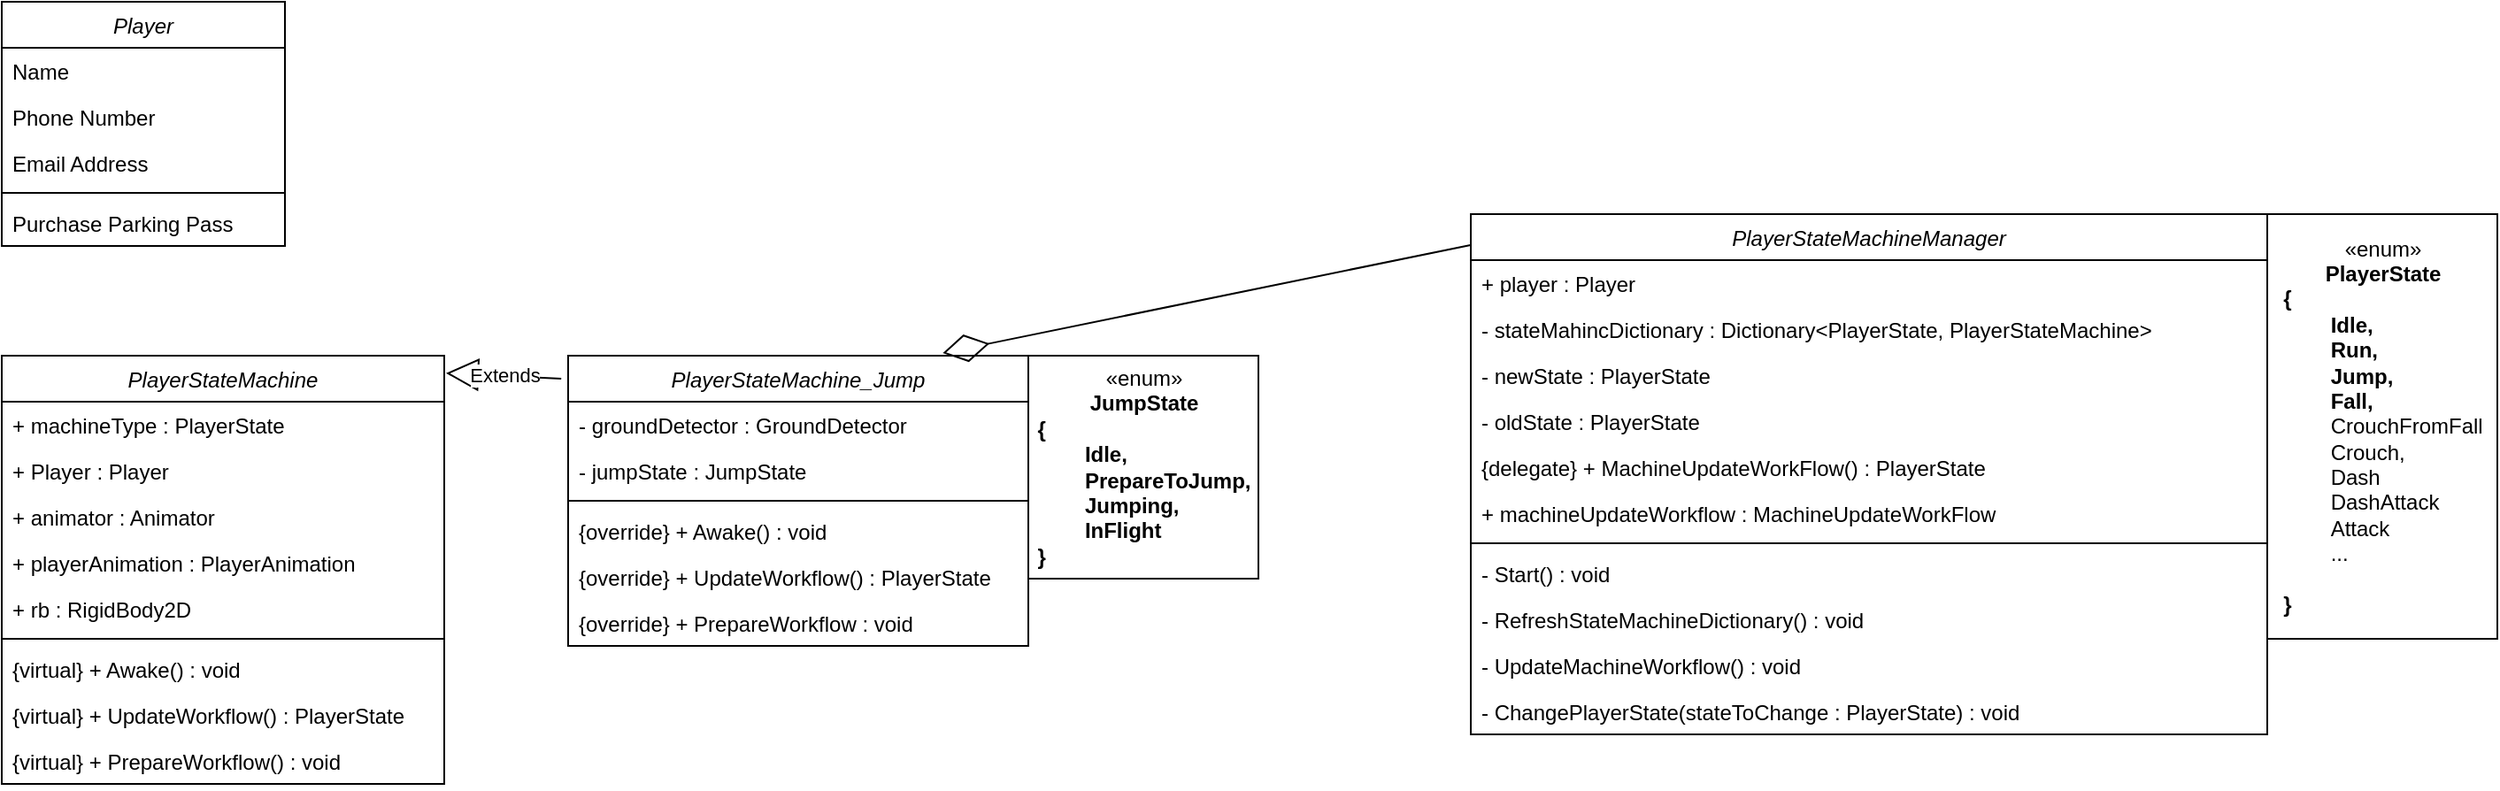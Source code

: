 <mxfile version="16.5.3" type="device"><diagram id="C5RBs43oDa-KdzZeNtuy" name="Page-1"><mxGraphModel dx="1673" dy="925" grid="1" gridSize="10" guides="1" tooltips="1" connect="1" arrows="1" fold="1" page="1" pageScale="1" pageWidth="827" pageHeight="1169" math="0" shadow="0"><root><mxCell id="WIyWlLk6GJQsqaUBKTNV-0"/><mxCell id="WIyWlLk6GJQsqaUBKTNV-1" parent="WIyWlLk6GJQsqaUBKTNV-0"/><mxCell id="zkfFHV4jXpPFQw0GAbJ--0" value="Player" style="swimlane;fontStyle=2;align=center;verticalAlign=top;childLayout=stackLayout;horizontal=1;startSize=26;horizontalStack=0;resizeParent=1;resizeLast=0;collapsible=1;marginBottom=0;rounded=0;shadow=0;strokeWidth=1;" parent="WIyWlLk6GJQsqaUBKTNV-1" vertex="1"><mxGeometry x="40" y="40" width="160" height="138" as="geometry"><mxRectangle x="230" y="140" width="160" height="26" as="alternateBounds"/></mxGeometry></mxCell><mxCell id="zkfFHV4jXpPFQw0GAbJ--1" value="Name" style="text;align=left;verticalAlign=top;spacingLeft=4;spacingRight=4;overflow=hidden;rotatable=0;points=[[0,0.5],[1,0.5]];portConstraint=eastwest;" parent="zkfFHV4jXpPFQw0GAbJ--0" vertex="1"><mxGeometry y="26" width="160" height="26" as="geometry"/></mxCell><mxCell id="zkfFHV4jXpPFQw0GAbJ--2" value="Phone Number" style="text;align=left;verticalAlign=top;spacingLeft=4;spacingRight=4;overflow=hidden;rotatable=0;points=[[0,0.5],[1,0.5]];portConstraint=eastwest;rounded=0;shadow=0;html=0;" parent="zkfFHV4jXpPFQw0GAbJ--0" vertex="1"><mxGeometry y="52" width="160" height="26" as="geometry"/></mxCell><mxCell id="zkfFHV4jXpPFQw0GAbJ--3" value="Email Address" style="text;align=left;verticalAlign=top;spacingLeft=4;spacingRight=4;overflow=hidden;rotatable=0;points=[[0,0.5],[1,0.5]];portConstraint=eastwest;rounded=0;shadow=0;html=0;" parent="zkfFHV4jXpPFQw0GAbJ--0" vertex="1"><mxGeometry y="78" width="160" height="26" as="geometry"/></mxCell><mxCell id="zkfFHV4jXpPFQw0GAbJ--4" value="" style="line;html=1;strokeWidth=1;align=left;verticalAlign=middle;spacingTop=-1;spacingLeft=3;spacingRight=3;rotatable=0;labelPosition=right;points=[];portConstraint=eastwest;" parent="zkfFHV4jXpPFQw0GAbJ--0" vertex="1"><mxGeometry y="104" width="160" height="8" as="geometry"/></mxCell><mxCell id="zkfFHV4jXpPFQw0GAbJ--5" value="Purchase Parking Pass" style="text;align=left;verticalAlign=top;spacingLeft=4;spacingRight=4;overflow=hidden;rotatable=0;points=[[0,0.5],[1,0.5]];portConstraint=eastwest;" parent="zkfFHV4jXpPFQw0GAbJ--0" vertex="1"><mxGeometry y="112" width="160" height="26" as="geometry"/></mxCell><mxCell id="cwHR0iHxPVfNjtBhyilJ-0" value="PlayerStateMachine" style="swimlane;fontStyle=2;align=center;verticalAlign=top;childLayout=stackLayout;horizontal=1;startSize=26;horizontalStack=0;resizeParent=1;resizeLast=0;collapsible=1;marginBottom=0;rounded=0;shadow=0;strokeWidth=1;" vertex="1" parent="WIyWlLk6GJQsqaUBKTNV-1"><mxGeometry x="40" y="240" width="250" height="242" as="geometry"><mxRectangle x="230" y="140" width="160" height="26" as="alternateBounds"/></mxGeometry></mxCell><mxCell id="cwHR0iHxPVfNjtBhyilJ-1" value="+ machineType : PlayerState" style="text;align=left;verticalAlign=top;spacingLeft=4;spacingRight=4;overflow=hidden;rotatable=0;points=[[0,0.5],[1,0.5]];portConstraint=eastwest;" vertex="1" parent="cwHR0iHxPVfNjtBhyilJ-0"><mxGeometry y="26" width="250" height="26" as="geometry"/></mxCell><mxCell id="cwHR0iHxPVfNjtBhyilJ-2" value="+ Player : Player" style="text;align=left;verticalAlign=top;spacingLeft=4;spacingRight=4;overflow=hidden;rotatable=0;points=[[0,0.5],[1,0.5]];portConstraint=eastwest;rounded=0;shadow=0;html=0;" vertex="1" parent="cwHR0iHxPVfNjtBhyilJ-0"><mxGeometry y="52" width="250" height="26" as="geometry"/></mxCell><mxCell id="cwHR0iHxPVfNjtBhyilJ-12" value="+ animator : Animator" style="text;align=left;verticalAlign=top;spacingLeft=4;spacingRight=4;overflow=hidden;rotatable=0;points=[[0,0.5],[1,0.5]];portConstraint=eastwest;rounded=0;shadow=0;html=0;" vertex="1" parent="cwHR0iHxPVfNjtBhyilJ-0"><mxGeometry y="78" width="250" height="26" as="geometry"/></mxCell><mxCell id="cwHR0iHxPVfNjtBhyilJ-13" value="+ playerAnimation : PlayerAnimation" style="text;align=left;verticalAlign=top;spacingLeft=4;spacingRight=4;overflow=hidden;rotatable=0;points=[[0,0.5],[1,0.5]];portConstraint=eastwest;rounded=0;shadow=0;html=0;" vertex="1" parent="cwHR0iHxPVfNjtBhyilJ-0"><mxGeometry y="104" width="250" height="26" as="geometry"/></mxCell><mxCell id="cwHR0iHxPVfNjtBhyilJ-3" value="+ rb : RigidBody2D" style="text;align=left;verticalAlign=top;spacingLeft=4;spacingRight=4;overflow=hidden;rotatable=0;points=[[0,0.5],[1,0.5]];portConstraint=eastwest;rounded=0;shadow=0;html=0;" vertex="1" parent="cwHR0iHxPVfNjtBhyilJ-0"><mxGeometry y="130" width="250" height="26" as="geometry"/></mxCell><mxCell id="cwHR0iHxPVfNjtBhyilJ-4" value="" style="line;html=1;strokeWidth=1;align=left;verticalAlign=middle;spacingTop=-1;spacingLeft=3;spacingRight=3;rotatable=0;labelPosition=right;points=[];portConstraint=eastwest;" vertex="1" parent="cwHR0iHxPVfNjtBhyilJ-0"><mxGeometry y="156" width="250" height="8" as="geometry"/></mxCell><mxCell id="cwHR0iHxPVfNjtBhyilJ-5" value="{virtual} + Awake() : void" style="text;align=left;verticalAlign=top;spacingLeft=4;spacingRight=4;overflow=hidden;rotatable=0;points=[[0,0.5],[1,0.5]];portConstraint=eastwest;" vertex="1" parent="cwHR0iHxPVfNjtBhyilJ-0"><mxGeometry y="164" width="250" height="26" as="geometry"/></mxCell><mxCell id="cwHR0iHxPVfNjtBhyilJ-14" value="{virtual} + UpdateWorkflow() : PlayerState" style="text;align=left;verticalAlign=top;spacingLeft=4;spacingRight=4;overflow=hidden;rotatable=0;points=[[0,0.5],[1,0.5]];portConstraint=eastwest;" vertex="1" parent="cwHR0iHxPVfNjtBhyilJ-0"><mxGeometry y="190" width="250" height="26" as="geometry"/></mxCell><mxCell id="cwHR0iHxPVfNjtBhyilJ-15" value="{virtual} + PrepareWorkflow() : void" style="text;align=left;verticalAlign=top;spacingLeft=4;spacingRight=4;overflow=hidden;rotatable=0;points=[[0,0.5],[1,0.5]];portConstraint=eastwest;" vertex="1" parent="cwHR0iHxPVfNjtBhyilJ-0"><mxGeometry y="216" width="250" height="26" as="geometry"/></mxCell><mxCell id="cwHR0iHxPVfNjtBhyilJ-6" value="PlayerStateMachine_Jump" style="swimlane;fontStyle=2;align=center;verticalAlign=top;childLayout=stackLayout;horizontal=1;startSize=26;horizontalStack=0;resizeParent=1;resizeLast=0;collapsible=1;marginBottom=0;rounded=0;shadow=0;strokeWidth=1;" vertex="1" parent="WIyWlLk6GJQsqaUBKTNV-1"><mxGeometry x="360" y="240" width="260" height="164" as="geometry"><mxRectangle x="230" y="140" width="160" height="26" as="alternateBounds"/></mxGeometry></mxCell><mxCell id="cwHR0iHxPVfNjtBhyilJ-7" value="- groundDetector : GroundDetector" style="text;align=left;verticalAlign=top;spacingLeft=4;spacingRight=4;overflow=hidden;rotatable=0;points=[[0,0.5],[1,0.5]];portConstraint=eastwest;" vertex="1" parent="cwHR0iHxPVfNjtBhyilJ-6"><mxGeometry y="26" width="260" height="26" as="geometry"/></mxCell><mxCell id="cwHR0iHxPVfNjtBhyilJ-8" value="- jumpState : JumpState" style="text;align=left;verticalAlign=top;spacingLeft=4;spacingRight=4;overflow=hidden;rotatable=0;points=[[0,0.5],[1,0.5]];portConstraint=eastwest;rounded=0;shadow=0;html=0;" vertex="1" parent="cwHR0iHxPVfNjtBhyilJ-6"><mxGeometry y="52" width="260" height="26" as="geometry"/></mxCell><mxCell id="cwHR0iHxPVfNjtBhyilJ-10" value="" style="line;html=1;strokeWidth=1;align=left;verticalAlign=middle;spacingTop=-1;spacingLeft=3;spacingRight=3;rotatable=0;labelPosition=right;points=[];portConstraint=eastwest;" vertex="1" parent="cwHR0iHxPVfNjtBhyilJ-6"><mxGeometry y="78" width="260" height="8" as="geometry"/></mxCell><mxCell id="cwHR0iHxPVfNjtBhyilJ-11" value="{override} + Awake() : void" style="text;align=left;verticalAlign=top;spacingLeft=4;spacingRight=4;overflow=hidden;rotatable=0;points=[[0,0.5],[1,0.5]];portConstraint=eastwest;" vertex="1" parent="cwHR0iHxPVfNjtBhyilJ-6"><mxGeometry y="86" width="260" height="26" as="geometry"/></mxCell><mxCell id="cwHR0iHxPVfNjtBhyilJ-16" value="{override} + UpdateWorkflow() : PlayerState" style="text;align=left;verticalAlign=top;spacingLeft=4;spacingRight=4;overflow=hidden;rotatable=0;points=[[0,0.5],[1,0.5]];portConstraint=eastwest;" vertex="1" parent="cwHR0iHxPVfNjtBhyilJ-6"><mxGeometry y="112" width="260" height="26" as="geometry"/></mxCell><mxCell id="cwHR0iHxPVfNjtBhyilJ-17" value="{override} + PrepareWorkflow : void" style="text;align=left;verticalAlign=top;spacingLeft=4;spacingRight=4;overflow=hidden;rotatable=0;points=[[0,0.5],[1,0.5]];portConstraint=eastwest;" vertex="1" parent="cwHR0iHxPVfNjtBhyilJ-6"><mxGeometry y="138" width="260" height="26" as="geometry"/></mxCell><mxCell id="cwHR0iHxPVfNjtBhyilJ-18" value="«enum»&lt;br&gt;&lt;b&gt;JumpState&lt;/b&gt;&lt;br&gt;&lt;div style=&quot;font-weight: bold ; text-align: left&quot;&gt;&lt;b&gt;{&lt;/b&gt;&lt;/div&gt;&lt;div style=&quot;text-align: left&quot;&gt;&lt;b&gt;&lt;span style=&quot;white-space: pre&quot;&gt;&#9;&lt;/span&gt;Idle,&lt;br&gt;&lt;/b&gt;&lt;/div&gt;&lt;div style=&quot;text-align: left&quot;&gt;&lt;b&gt;&lt;span style=&quot;white-space: pre&quot;&gt;&#9;&lt;/span&gt;PrepareToJump,&lt;br&gt;&lt;/b&gt;&lt;/div&gt;&lt;div style=&quot;text-align: left&quot;&gt;&lt;b&gt;&lt;span style=&quot;white-space: pre&quot;&gt;&#9;&lt;/span&gt;Jumping,&lt;br&gt;&lt;/b&gt;&lt;/div&gt;&lt;div style=&quot;text-align: left&quot;&gt;&lt;b&gt;&lt;span style=&quot;white-space: pre&quot;&gt;&#9;&lt;/span&gt;InFlight&lt;br&gt;&lt;/b&gt;&lt;/div&gt;&lt;b&gt;&lt;div style=&quot;text-align: left&quot;&gt;&lt;b&gt;}&lt;/b&gt;&lt;/div&gt;&lt;/b&gt;" style="html=1;" vertex="1" parent="WIyWlLk6GJQsqaUBKTNV-1"><mxGeometry x="620" y="240" width="130" height="126" as="geometry"/></mxCell><mxCell id="cwHR0iHxPVfNjtBhyilJ-19" value="Extends" style="endArrow=block;endSize=16;endFill=0;html=1;rounded=0;entryX=1.004;entryY=0.041;entryDx=0;entryDy=0;entryPerimeter=0;exitX=-0.015;exitY=0.079;exitDx=0;exitDy=0;exitPerimeter=0;" edge="1" parent="WIyWlLk6GJQsqaUBKTNV-1" source="cwHR0iHxPVfNjtBhyilJ-6" target="cwHR0iHxPVfNjtBhyilJ-0"><mxGeometry width="160" relative="1" as="geometry"><mxPoint x="570" y="390" as="sourcePoint"/><mxPoint x="730" y="390" as="targetPoint"/></mxGeometry></mxCell><mxCell id="cwHR0iHxPVfNjtBhyilJ-21" value="PlayerStateMachineManager" style="swimlane;fontStyle=2;align=center;verticalAlign=top;childLayout=stackLayout;horizontal=1;startSize=26;horizontalStack=0;resizeParent=1;resizeLast=0;collapsible=1;marginBottom=0;rounded=0;shadow=0;strokeWidth=1;" vertex="1" parent="WIyWlLk6GJQsqaUBKTNV-1"><mxGeometry x="870" y="160" width="450" height="294" as="geometry"><mxRectangle x="230" y="140" width="160" height="26" as="alternateBounds"/></mxGeometry></mxCell><mxCell id="cwHR0iHxPVfNjtBhyilJ-23" value="+ player : Player" style="text;align=left;verticalAlign=top;spacingLeft=4;spacingRight=4;overflow=hidden;rotatable=0;points=[[0,0.5],[1,0.5]];portConstraint=eastwest;rounded=0;shadow=0;html=0;" vertex="1" parent="cwHR0iHxPVfNjtBhyilJ-21"><mxGeometry y="26" width="450" height="26" as="geometry"/></mxCell><mxCell id="cwHR0iHxPVfNjtBhyilJ-31" value="- stateMahincDictionary : Dictionary&lt;PlayerState, PlayerStateMachine&gt;" style="text;align=left;verticalAlign=top;spacingLeft=4;spacingRight=4;overflow=hidden;rotatable=0;points=[[0,0.5],[1,0.5]];portConstraint=eastwest;rounded=0;shadow=0;html=0;" vertex="1" parent="cwHR0iHxPVfNjtBhyilJ-21"><mxGeometry y="52" width="450" height="26" as="geometry"/></mxCell><mxCell id="cwHR0iHxPVfNjtBhyilJ-33" value="- newState : PlayerState" style="text;align=left;verticalAlign=top;spacingLeft=4;spacingRight=4;overflow=hidden;rotatable=0;points=[[0,0.5],[1,0.5]];portConstraint=eastwest;rounded=0;shadow=0;html=0;" vertex="1" parent="cwHR0iHxPVfNjtBhyilJ-21"><mxGeometry y="78" width="450" height="26" as="geometry"/></mxCell><mxCell id="cwHR0iHxPVfNjtBhyilJ-34" value="- oldState : PlayerState" style="text;align=left;verticalAlign=top;spacingLeft=4;spacingRight=4;overflow=hidden;rotatable=0;points=[[0,0.5],[1,0.5]];portConstraint=eastwest;rounded=0;shadow=0;html=0;" vertex="1" parent="cwHR0iHxPVfNjtBhyilJ-21"><mxGeometry y="104" width="450" height="26" as="geometry"/></mxCell><mxCell id="cwHR0iHxPVfNjtBhyilJ-35" value="{delegate} + MachineUpdateWorkFlow() : PlayerState" style="text;align=left;verticalAlign=top;spacingLeft=4;spacingRight=4;overflow=hidden;rotatable=0;points=[[0,0.5],[1,0.5]];portConstraint=eastwest;rounded=0;shadow=0;html=0;" vertex="1" parent="cwHR0iHxPVfNjtBhyilJ-21"><mxGeometry y="130" width="450" height="26" as="geometry"/></mxCell><mxCell id="cwHR0iHxPVfNjtBhyilJ-36" value="+ machineUpdateWorkflow : MachineUpdateWorkFlow" style="text;align=left;verticalAlign=top;spacingLeft=4;spacingRight=4;overflow=hidden;rotatable=0;points=[[0,0.5],[1,0.5]];portConstraint=eastwest;rounded=0;shadow=0;html=0;" vertex="1" parent="cwHR0iHxPVfNjtBhyilJ-21"><mxGeometry y="156" width="450" height="26" as="geometry"/></mxCell><mxCell id="cwHR0iHxPVfNjtBhyilJ-27" value="" style="line;html=1;strokeWidth=1;align=left;verticalAlign=middle;spacingTop=-1;spacingLeft=3;spacingRight=3;rotatable=0;labelPosition=right;points=[];portConstraint=eastwest;" vertex="1" parent="cwHR0iHxPVfNjtBhyilJ-21"><mxGeometry y="182" width="450" height="8" as="geometry"/></mxCell><mxCell id="cwHR0iHxPVfNjtBhyilJ-30" value="- Start() : void" style="text;align=left;verticalAlign=top;spacingLeft=4;spacingRight=4;overflow=hidden;rotatable=0;points=[[0,0.5],[1,0.5]];portConstraint=eastwest;" vertex="1" parent="cwHR0iHxPVfNjtBhyilJ-21"><mxGeometry y="190" width="450" height="26" as="geometry"/></mxCell><mxCell id="cwHR0iHxPVfNjtBhyilJ-37" value="- RefreshStateMachineDictionary() : void" style="text;align=left;verticalAlign=top;spacingLeft=4;spacingRight=4;overflow=hidden;rotatable=0;points=[[0,0.5],[1,0.5]];portConstraint=eastwest;" vertex="1" parent="cwHR0iHxPVfNjtBhyilJ-21"><mxGeometry y="216" width="450" height="26" as="geometry"/></mxCell><mxCell id="cwHR0iHxPVfNjtBhyilJ-38" value="- UpdateMachineWorkflow() : void" style="text;align=left;verticalAlign=top;spacingLeft=4;spacingRight=4;overflow=hidden;rotatable=0;points=[[0,0.5],[1,0.5]];portConstraint=eastwest;" vertex="1" parent="cwHR0iHxPVfNjtBhyilJ-21"><mxGeometry y="242" width="450" height="26" as="geometry"/></mxCell><mxCell id="cwHR0iHxPVfNjtBhyilJ-39" value="- ChangePlayerState(stateToChange : PlayerState) : void" style="text;align=left;verticalAlign=top;spacingLeft=4;spacingRight=4;overflow=hidden;rotatable=0;points=[[0,0.5],[1,0.5]];portConstraint=eastwest;" vertex="1" parent="cwHR0iHxPVfNjtBhyilJ-21"><mxGeometry y="268" width="450" height="26" as="geometry"/></mxCell><mxCell id="cwHR0iHxPVfNjtBhyilJ-32" value="«enum»&lt;br&gt;&lt;b&gt;PlayerState&lt;/b&gt;&lt;br&gt;&lt;div style=&quot;font-weight: bold ; text-align: left&quot;&gt;&lt;b&gt;{&lt;/b&gt;&lt;/div&gt;&lt;div style=&quot;text-align: left&quot;&gt;&lt;b&gt;&lt;span style=&quot;white-space: pre&quot;&gt;&#9;&lt;/span&gt;Idle,&lt;br&gt;&lt;/b&gt;&lt;/div&gt;&lt;div style=&quot;text-align: left&quot;&gt;&lt;b&gt;&lt;span style=&quot;white-space: pre&quot;&gt;&#9;&lt;/span&gt;Run,&lt;/b&gt;&lt;/div&gt;&lt;div style=&quot;text-align: left&quot;&gt;&lt;b&gt;&lt;span style=&quot;white-space: pre&quot;&gt;&#9;&lt;/span&gt;Jump,&lt;/b&gt;&lt;/div&gt;&lt;div style=&quot;text-align: left&quot;&gt;&lt;b&gt;&lt;span style=&quot;white-space: pre&quot;&gt;&#9;&lt;/span&gt;Fall,&lt;br&gt;&lt;/b&gt;&lt;/div&gt;&lt;div style=&quot;text-align: left&quot;&gt;&lt;span style=&quot;white-space: pre&quot;&gt;&#9;&lt;/span&gt;CrouchFromFall&lt;br&gt;&lt;/div&gt;&lt;div style=&quot;text-align: left&quot;&gt;&lt;span style=&quot;white-space: pre&quot;&gt;&#9;&lt;/span&gt;Crouch,&lt;/div&gt;&lt;div style=&quot;text-align: left&quot;&gt;&lt;span style=&quot;white-space: pre&quot;&gt;&#9;&lt;/span&gt;Dash&lt;br&gt;&lt;/div&gt;&lt;div style=&quot;text-align: left&quot;&gt;&lt;span style=&quot;white-space: pre&quot;&gt;&#9;&lt;/span&gt;DashAttack&lt;br&gt;&lt;/div&gt;&lt;div style=&quot;text-align: left&quot;&gt;&lt;span style=&quot;white-space: pre&quot;&gt;&#9;&lt;/span&gt;Attack&lt;br&gt;&lt;/div&gt;&lt;div style=&quot;text-align: left&quot;&gt;&lt;span style=&quot;white-space: pre&quot;&gt;&#9;&lt;/span&gt;...&lt;br&gt;&lt;/div&gt;&lt;div style=&quot;text-align: left&quot;&gt;&lt;br&gt;&lt;/div&gt;&lt;b&gt;&lt;div style=&quot;text-align: left&quot;&gt;&lt;b&gt;}&lt;/b&gt;&lt;/div&gt;&lt;/b&gt;" style="html=1;" vertex="1" parent="WIyWlLk6GJQsqaUBKTNV-1"><mxGeometry x="1320" y="160" width="130" height="240" as="geometry"/></mxCell><mxCell id="cwHR0iHxPVfNjtBhyilJ-41" value="" style="endArrow=diamondThin;endFill=0;endSize=24;html=1;rounded=0;entryX=0.814;entryY=-0.009;entryDx=0;entryDy=0;entryPerimeter=0;exitX=0.001;exitY=0.059;exitDx=0;exitDy=0;exitPerimeter=0;" edge="1" parent="WIyWlLk6GJQsqaUBKTNV-1" source="cwHR0iHxPVfNjtBhyilJ-21" target="cwHR0iHxPVfNjtBhyilJ-6"><mxGeometry width="160" relative="1" as="geometry"><mxPoint x="750" y="410" as="sourcePoint"/><mxPoint x="910" y="410" as="targetPoint"/></mxGeometry></mxCell></root></mxGraphModel></diagram></mxfile>